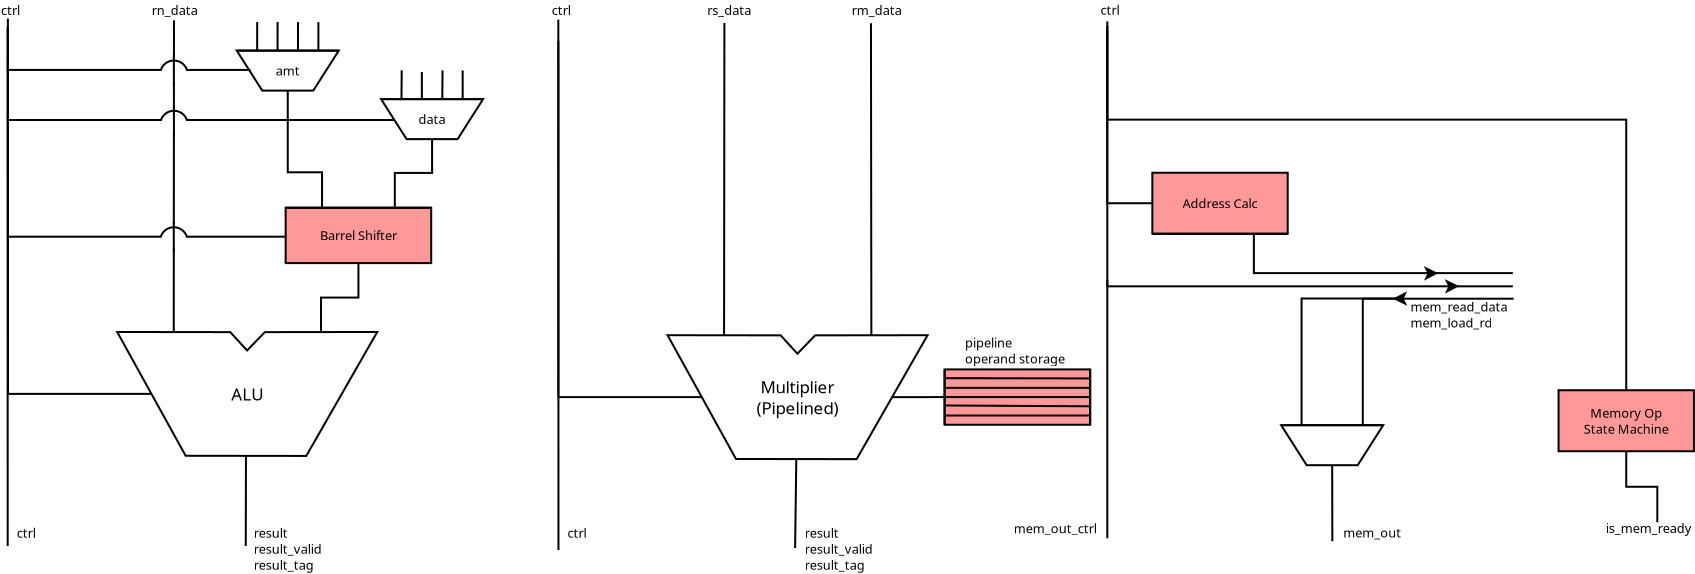 <?xml version="1.0" encoding="UTF-8"?>
<dia:diagram xmlns:dia="http://www.lysator.liu.se/~alla/dia/">
  <dia:layer name="Background" visible="true" active="true">
    <dia:object type="Standard - Polygon" version="0" id="O0">
      <dia:attribute name="obj_pos">
        <dia:point val="23.75,16.608"/>
      </dia:attribute>
      <dia:attribute name="obj_bb">
        <dia:rectangle val="10.665,16.558;23.837,22.855"/>
      </dia:attribute>
      <dia:attribute name="poly_points">
        <dia:point val="23.75,16.608"/>
        <dia:point val="20.203,22.805"/>
        <dia:point val="14.171,22.797"/>
        <dia:point val="10.75,16.608"/>
        <dia:point val="16.402,16.615"/>
        <dia:point val="17.242,17.533"/>
        <dia:point val="18.129,16.615"/>
      </dia:attribute>
      <dia:attribute name="show_background">
        <dia:boolean val="true"/>
      </dia:attribute>
    </dia:object>
    <dia:object type="Standard - Text" version="1" id="O1">
      <dia:attribute name="obj_pos">
        <dia:point val="17.25,19.706"/>
      </dia:attribute>
      <dia:attribute name="obj_bb">
        <dia:rectangle val="16.435,19.213;18.065,20.2"/>
      </dia:attribute>
      <dia:attribute name="text">
        <dia:composite type="text">
          <dia:attribute name="string">
            <dia:string>#ALU#</dia:string>
          </dia:attribute>
          <dia:attribute name="font">
            <dia:font family="sans" style="0" name="Helvetica"/>
          </dia:attribute>
          <dia:attribute name="height">
            <dia:real val="1.058"/>
          </dia:attribute>
          <dia:attribute name="pos">
            <dia:point val="17.25,20.0"/>
          </dia:attribute>
          <dia:attribute name="color">
            <dia:color val="#000000"/>
          </dia:attribute>
          <dia:attribute name="alignment">
            <dia:enum val="1"/>
          </dia:attribute>
        </dia:composite>
      </dia:attribute>
      <dia:attribute name="valign">
        <dia:enum val="2"/>
      </dia:attribute>
      <dia:connections>
        <dia:connection handle="0" to="O0" connection="14"/>
      </dia:connections>
    </dia:object>
    <dia:object type="Standard - Box" version="0" id="O2">
      <dia:attribute name="obj_pos">
        <dia:point val="19.171,10.396"/>
      </dia:attribute>
      <dia:attribute name="obj_bb">
        <dia:rectangle val="19.121,10.346;26.499,13.214"/>
      </dia:attribute>
      <dia:attribute name="elem_corner">
        <dia:point val="19.171,10.396"/>
      </dia:attribute>
      <dia:attribute name="elem_width">
        <dia:real val="7.278"/>
      </dia:attribute>
      <dia:attribute name="elem_height">
        <dia:real val="2.768"/>
      </dia:attribute>
      <dia:attribute name="border_width">
        <dia:real val="0.1"/>
      </dia:attribute>
      <dia:attribute name="inner_color">
        <dia:color val="#ff9999"/>
      </dia:attribute>
      <dia:attribute name="show_background">
        <dia:boolean val="true"/>
      </dia:attribute>
    </dia:object>
    <dia:object type="Standard - Text" version="1" id="O3">
      <dia:attribute name="obj_pos">
        <dia:point val="22.81,11.78"/>
      </dia:attribute>
      <dia:attribute name="obj_bb">
        <dia:rectangle val="20.7,11.407;24.92,12.154"/>
      </dia:attribute>
      <dia:attribute name="text">
        <dia:composite type="text">
          <dia:attribute name="string">
            <dia:string>#Barrel Shifter#</dia:string>
          </dia:attribute>
          <dia:attribute name="font">
            <dia:font family="sans" style="0" name="Helvetica"/>
          </dia:attribute>
          <dia:attribute name="height">
            <dia:real val="0.8"/>
          </dia:attribute>
          <dia:attribute name="pos">
            <dia:point val="22.81,12.002"/>
          </dia:attribute>
          <dia:attribute name="color">
            <dia:color val="#000000"/>
          </dia:attribute>
          <dia:attribute name="alignment">
            <dia:enum val="1"/>
          </dia:attribute>
        </dia:composite>
      </dia:attribute>
      <dia:attribute name="valign">
        <dia:enum val="2"/>
      </dia:attribute>
      <dia:connections>
        <dia:connection handle="0" to="O2" connection="8"/>
      </dia:connections>
    </dia:object>
    <dia:group>
      <dia:object type="Geometric - Trapezoid" version="1" id="O4">
        <dia:attribute name="obj_pos">
          <dia:point val="23.943,4.966"/>
        </dia:attribute>
        <dia:attribute name="obj_bb">
          <dia:rectangle val="23.852,4.916;29.134,7.016"/>
        </dia:attribute>
        <dia:attribute name="meta">
          <dia:composite type="dict"/>
        </dia:attribute>
        <dia:attribute name="elem_corner">
          <dia:point val="23.943,4.966"/>
        </dia:attribute>
        <dia:attribute name="elem_width">
          <dia:real val="5.1"/>
        </dia:attribute>
        <dia:attribute name="elem_height">
          <dia:real val="2"/>
        </dia:attribute>
        <dia:attribute name="line_width">
          <dia:real val="0.1"/>
        </dia:attribute>
        <dia:attribute name="line_colour">
          <dia:color val="#000000"/>
        </dia:attribute>
        <dia:attribute name="fill_colour">
          <dia:color val="#ffffff"/>
        </dia:attribute>
        <dia:attribute name="show_background">
          <dia:boolean val="true"/>
        </dia:attribute>
        <dia:attribute name="line_style">
          <dia:enum val="0"/>
          <dia:real val="1"/>
        </dia:attribute>
        <dia:attribute name="flip_horizontal">
          <dia:boolean val="false"/>
        </dia:attribute>
        <dia:attribute name="flip_vertical">
          <dia:boolean val="true"/>
        </dia:attribute>
        <dia:attribute name="subscale">
          <dia:real val="1"/>
        </dia:attribute>
      </dia:object>
      <dia:object type="Standard - Line" version="0" id="O5">
        <dia:attribute name="obj_pos">
          <dia:point val="23.943,4.966"/>
        </dia:attribute>
        <dia:attribute name="obj_bb">
          <dia:rectangle val="23.893,4.916;29.093,5.016"/>
        </dia:attribute>
        <dia:attribute name="conn_endpoints">
          <dia:point val="23.943,4.966"/>
          <dia:point val="29.043,4.966"/>
        </dia:attribute>
        <dia:attribute name="numcp">
          <dia:int val="4"/>
        </dia:attribute>
        <dia:connections>
          <dia:connection handle="0" to="O4" connection="5"/>
          <dia:connection handle="1" to="O4" connection="3"/>
        </dia:connections>
      </dia:object>
    </dia:group>
    <dia:object type="Standard - Line" version="0" id="O6">
      <dia:attribute name="obj_pos">
        <dia:point val="19.171,10.396"/>
      </dia:attribute>
      <dia:attribute name="obj_bb">
        <dia:rectangle val="19.121,10.346;26.499,10.446"/>
      </dia:attribute>
      <dia:attribute name="conn_endpoints">
        <dia:point val="19.171,10.396"/>
        <dia:point val="26.449,10.396"/>
      </dia:attribute>
      <dia:attribute name="numcp">
        <dia:int val="3"/>
      </dia:attribute>
      <dia:connections>
        <dia:connection handle="0" to="O2" connection="0"/>
        <dia:connection handle="1" to="O2" connection="2"/>
      </dia:connections>
    </dia:object>
    <dia:group>
      <dia:object type="Geometric - Trapezoid" version="1" id="O7">
        <dia:attribute name="obj_pos">
          <dia:point val="16.727,2.54"/>
        </dia:attribute>
        <dia:attribute name="obj_bb">
          <dia:rectangle val="16.636,2.49;21.919,4.59"/>
        </dia:attribute>
        <dia:attribute name="meta">
          <dia:composite type="dict"/>
        </dia:attribute>
        <dia:attribute name="elem_corner">
          <dia:point val="16.727,2.54"/>
        </dia:attribute>
        <dia:attribute name="elem_width">
          <dia:real val="5.1"/>
        </dia:attribute>
        <dia:attribute name="elem_height">
          <dia:real val="2"/>
        </dia:attribute>
        <dia:attribute name="line_width">
          <dia:real val="0.1"/>
        </dia:attribute>
        <dia:attribute name="line_colour">
          <dia:color val="#000000"/>
        </dia:attribute>
        <dia:attribute name="fill_colour">
          <dia:color val="#ffffff"/>
        </dia:attribute>
        <dia:attribute name="show_background">
          <dia:boolean val="true"/>
        </dia:attribute>
        <dia:attribute name="line_style">
          <dia:enum val="0"/>
          <dia:real val="1"/>
        </dia:attribute>
        <dia:attribute name="flip_horizontal">
          <dia:boolean val="false"/>
        </dia:attribute>
        <dia:attribute name="flip_vertical">
          <dia:boolean val="true"/>
        </dia:attribute>
        <dia:attribute name="subscale">
          <dia:real val="1"/>
        </dia:attribute>
      </dia:object>
      <dia:object type="Standard - Line" version="0" id="O8">
        <dia:attribute name="obj_pos">
          <dia:point val="16.727,2.54"/>
        </dia:attribute>
        <dia:attribute name="obj_bb">
          <dia:rectangle val="16.677,2.49;21.878,2.59"/>
        </dia:attribute>
        <dia:attribute name="conn_endpoints">
          <dia:point val="16.727,2.54"/>
          <dia:point val="21.828,2.54"/>
        </dia:attribute>
        <dia:attribute name="numcp">
          <dia:int val="4"/>
        </dia:attribute>
        <dia:connections>
          <dia:connection handle="0" to="O7" connection="5"/>
          <dia:connection handle="1" to="O7" connection="3"/>
        </dia:connections>
      </dia:object>
    </dia:group>
    <dia:object type="Standard - ZigZagLine" version="1" id="O9">
      <dia:attribute name="obj_pos">
        <dia:point val="19.277,4.54"/>
      </dia:attribute>
      <dia:attribute name="obj_bb">
        <dia:rectangle val="19.227,4.49;21.041,10.446"/>
      </dia:attribute>
      <dia:attribute name="orth_points">
        <dia:point val="19.277,4.54"/>
        <dia:point val="19.277,8.624"/>
        <dia:point val="20.991,8.624"/>
        <dia:point val="20.991,10.396"/>
      </dia:attribute>
      <dia:attribute name="orth_orient">
        <dia:enum val="1"/>
        <dia:enum val="0"/>
        <dia:enum val="1"/>
      </dia:attribute>
      <dia:attribute name="autorouting">
        <dia:boolean val="false"/>
      </dia:attribute>
      <dia:connections>
        <dia:connection handle="0" to="O7" connection="1"/>
        <dia:connection handle="1" to="O6" connection="0"/>
      </dia:connections>
    </dia:object>
    <dia:object type="Standard - ZigZagLine" version="1" id="O10">
      <dia:attribute name="obj_pos">
        <dia:point val="26.493,6.966"/>
      </dia:attribute>
      <dia:attribute name="obj_bb">
        <dia:rectangle val="24.579,6.916;26.543,10.446"/>
      </dia:attribute>
      <dia:attribute name="orth_points">
        <dia:point val="26.493,6.966"/>
        <dia:point val="26.493,8.655"/>
        <dia:point val="24.63,8.655"/>
        <dia:point val="24.63,10.396"/>
      </dia:attribute>
      <dia:attribute name="orth_orient">
        <dia:enum val="1"/>
        <dia:enum val="0"/>
        <dia:enum val="1"/>
      </dia:attribute>
      <dia:attribute name="autorouting">
        <dia:boolean val="false"/>
      </dia:attribute>
      <dia:connections>
        <dia:connection handle="0" to="O4" connection="1"/>
        <dia:connection handle="1" to="O6" connection="2"/>
      </dia:connections>
    </dia:object>
    <dia:object type="Standard - Line" version="0" id="O11">
      <dia:attribute name="obj_pos">
        <dia:point val="17.747,2.54"/>
      </dia:attribute>
      <dia:attribute name="obj_bb">
        <dia:rectangle val="17.697,1.062;17.799,2.59"/>
      </dia:attribute>
      <dia:attribute name="conn_endpoints">
        <dia:point val="17.747,2.54"/>
        <dia:point val="17.749,1.112"/>
      </dia:attribute>
      <dia:attribute name="numcp">
        <dia:int val="1"/>
      </dia:attribute>
      <dia:connections>
        <dia:connection handle="0" to="O8" connection="0"/>
      </dia:connections>
    </dia:object>
    <dia:object type="Standard - Line" version="0" id="O12">
      <dia:attribute name="obj_pos">
        <dia:point val="18.767,2.54"/>
      </dia:attribute>
      <dia:attribute name="obj_bb">
        <dia:rectangle val="18.717,1.06;18.819,2.59"/>
      </dia:attribute>
      <dia:attribute name="conn_endpoints">
        <dia:point val="18.767,2.54"/>
        <dia:point val="18.769,1.11"/>
      </dia:attribute>
      <dia:attribute name="numcp">
        <dia:int val="1"/>
      </dia:attribute>
      <dia:connections>
        <dia:connection handle="0" to="O8" connection="1"/>
      </dia:connections>
    </dia:object>
    <dia:object type="Standard - Line" version="0" id="O13">
      <dia:attribute name="obj_pos">
        <dia:point val="19.788,2.54"/>
      </dia:attribute>
      <dia:attribute name="obj_bb">
        <dia:rectangle val="19.738,1.066;19.839,2.59"/>
      </dia:attribute>
      <dia:attribute name="conn_endpoints">
        <dia:point val="19.788,2.54"/>
        <dia:point val="19.789,1.116"/>
      </dia:attribute>
      <dia:attribute name="numcp">
        <dia:int val="1"/>
      </dia:attribute>
      <dia:connections>
        <dia:connection handle="0" to="O8" connection="2"/>
      </dia:connections>
    </dia:object>
    <dia:object type="Standard - Line" version="0" id="O14">
      <dia:attribute name="obj_pos">
        <dia:point val="20.808,2.54"/>
      </dia:attribute>
      <dia:attribute name="obj_bb">
        <dia:rectangle val="20.758,1.066;20.859,2.59"/>
      </dia:attribute>
      <dia:attribute name="conn_endpoints">
        <dia:point val="20.808,2.54"/>
        <dia:point val="20.809,1.116"/>
      </dia:attribute>
      <dia:attribute name="numcp">
        <dia:int val="1"/>
      </dia:attribute>
      <dia:connections>
        <dia:connection handle="0" to="O8" connection="3"/>
      </dia:connections>
    </dia:object>
    <dia:object type="Standard - Line" version="0" id="O15">
      <dia:attribute name="obj_pos">
        <dia:point val="24.963,4.966"/>
      </dia:attribute>
      <dia:attribute name="obj_bb">
        <dia:rectangle val="24.913,3.473;25.026,5.017"/>
      </dia:attribute>
      <dia:attribute name="conn_endpoints">
        <dia:point val="24.963,4.966"/>
        <dia:point val="24.975,3.523"/>
      </dia:attribute>
      <dia:attribute name="numcp">
        <dia:int val="1"/>
      </dia:attribute>
      <dia:connections>
        <dia:connection handle="0" to="O5" connection="0"/>
      </dia:connections>
    </dia:object>
    <dia:object type="Standard - Line" version="0" id="O16">
      <dia:attribute name="obj_pos">
        <dia:point val="25.983,4.966"/>
      </dia:attribute>
      <dia:attribute name="obj_bb">
        <dia:rectangle val="25.931,3.558;26.033,5.016"/>
      </dia:attribute>
      <dia:attribute name="conn_endpoints">
        <dia:point val="25.983,4.966"/>
        <dia:point val="25.981,3.608"/>
      </dia:attribute>
      <dia:attribute name="numcp">
        <dia:int val="1"/>
      </dia:attribute>
      <dia:connections>
        <dia:connection handle="0" to="O5" connection="1"/>
      </dia:connections>
    </dia:object>
    <dia:object type="Standard - Line" version="0" id="O17">
      <dia:attribute name="obj_pos">
        <dia:point val="27.003,4.966"/>
      </dia:attribute>
      <dia:attribute name="obj_bb">
        <dia:rectangle val="26.953,3.477;27.065,5.017"/>
      </dia:attribute>
      <dia:attribute name="conn_endpoints">
        <dia:point val="27.003,4.966"/>
        <dia:point val="27.015,3.528"/>
      </dia:attribute>
      <dia:attribute name="numcp">
        <dia:int val="1"/>
      </dia:attribute>
      <dia:connections>
        <dia:connection handle="0" to="O5" connection="2"/>
      </dia:connections>
    </dia:object>
    <dia:object type="Standard - Line" version="0" id="O18">
      <dia:attribute name="obj_pos">
        <dia:point val="28.023,4.966"/>
      </dia:attribute>
      <dia:attribute name="obj_bb">
        <dia:rectangle val="27.971,3.48;28.073,5.016"/>
      </dia:attribute>
      <dia:attribute name="conn_endpoints">
        <dia:point val="28.023,4.966"/>
        <dia:point val="28.021,3.53"/>
      </dia:attribute>
      <dia:attribute name="numcp">
        <dia:int val="1"/>
      </dia:attribute>
      <dia:connections>
        <dia:connection handle="0" to="O5" connection="3"/>
      </dia:connections>
    </dia:object>
    <dia:object type="Standard - ZigZagLine" version="1" id="O19">
      <dia:attribute name="obj_pos">
        <dia:point val="22.81,13.165"/>
      </dia:attribute>
      <dia:attribute name="obj_bb">
        <dia:rectangle val="20.889,13.114;22.86,16.662"/>
      </dia:attribute>
      <dia:attribute name="orth_points">
        <dia:point val="22.81,13.165"/>
        <dia:point val="22.81,14.888"/>
        <dia:point val="20.939,14.888"/>
        <dia:point val="20.939,16.612"/>
      </dia:attribute>
      <dia:attribute name="orth_orient">
        <dia:enum val="1"/>
        <dia:enum val="0"/>
        <dia:enum val="1"/>
      </dia:attribute>
      <dia:attribute name="autorouting">
        <dia:boolean val="true"/>
      </dia:attribute>
      <dia:connections>
        <dia:connection handle="0" to="O2" connection="6"/>
        <dia:connection handle="1" to="O0" connection="13"/>
      </dia:connections>
    </dia:object>
    <dia:object type="Standard - Line" version="0" id="O20">
      <dia:attribute name="obj_pos">
        <dia:point val="13.576,16.612"/>
      </dia:attribute>
      <dia:attribute name="obj_bb">
        <dia:rectangle val="13.526,0.976;13.638,16.662"/>
      </dia:attribute>
      <dia:attribute name="conn_endpoints">
        <dia:point val="13.576,16.612"/>
        <dia:point val="13.588,1.026"/>
      </dia:attribute>
      <dia:attribute name="numcp">
        <dia:int val="1"/>
      </dia:attribute>
      <dia:connections>
        <dia:connection handle="0" to="O0" connection="7"/>
      </dia:connections>
    </dia:object>
    <dia:object type="Standard - Text" version="1" id="O21">
      <dia:attribute name="obj_pos">
        <dia:point val="12.478,0.753"/>
      </dia:attribute>
      <dia:attribute name="obj_bb">
        <dia:rectangle val="12.478,0.158;14.898,0.906"/>
      </dia:attribute>
      <dia:attribute name="text">
        <dia:composite type="text">
          <dia:attribute name="string">
            <dia:string>#rn_data#</dia:string>
          </dia:attribute>
          <dia:attribute name="font">
            <dia:font family="sans" style="0" name="Helvetica"/>
          </dia:attribute>
          <dia:attribute name="height">
            <dia:real val="0.8"/>
          </dia:attribute>
          <dia:attribute name="pos">
            <dia:point val="12.478,0.753"/>
          </dia:attribute>
          <dia:attribute name="color">
            <dia:color val="#000000"/>
          </dia:attribute>
          <dia:attribute name="alignment">
            <dia:enum val="0"/>
          </dia:attribute>
        </dia:composite>
      </dia:attribute>
      <dia:attribute name="valign">
        <dia:enum val="3"/>
      </dia:attribute>
    </dia:object>
    <dia:object type="Standard - Text" version="1" id="O22">
      <dia:attribute name="obj_pos">
        <dia:point val="26.493,5.966"/>
      </dia:attribute>
      <dia:attribute name="obj_bb">
        <dia:rectangle val="25.772,5.593;27.214,6.34"/>
      </dia:attribute>
      <dia:attribute name="text">
        <dia:composite type="text">
          <dia:attribute name="string">
            <dia:string>#data#</dia:string>
          </dia:attribute>
          <dia:attribute name="font">
            <dia:font family="sans" style="0" name="Helvetica"/>
          </dia:attribute>
          <dia:attribute name="height">
            <dia:real val="0.8"/>
          </dia:attribute>
          <dia:attribute name="pos">
            <dia:point val="26.493,6.188"/>
          </dia:attribute>
          <dia:attribute name="color">
            <dia:color val="#000000"/>
          </dia:attribute>
          <dia:attribute name="alignment">
            <dia:enum val="1"/>
          </dia:attribute>
        </dia:composite>
      </dia:attribute>
      <dia:attribute name="valign">
        <dia:enum val="2"/>
      </dia:attribute>
      <dia:connections>
        <dia:connection handle="0" to="O4" connection="8"/>
      </dia:connections>
    </dia:object>
    <dia:object type="Standard - Text" version="1" id="O23">
      <dia:attribute name="obj_pos">
        <dia:point val="19.277,3.54"/>
      </dia:attribute>
      <dia:attribute name="obj_bb">
        <dia:rectangle val="18.645,3.167;19.91,3.914"/>
      </dia:attribute>
      <dia:attribute name="text">
        <dia:composite type="text">
          <dia:attribute name="string">
            <dia:string>#amt#</dia:string>
          </dia:attribute>
          <dia:attribute name="font">
            <dia:font family="sans" style="0" name="Helvetica"/>
          </dia:attribute>
          <dia:attribute name="height">
            <dia:real val="0.8"/>
          </dia:attribute>
          <dia:attribute name="pos">
            <dia:point val="19.277,3.762"/>
          </dia:attribute>
          <dia:attribute name="color">
            <dia:color val="#000000"/>
          </dia:attribute>
          <dia:attribute name="alignment">
            <dia:enum val="1"/>
          </dia:attribute>
        </dia:composite>
      </dia:attribute>
      <dia:attribute name="valign">
        <dia:enum val="2"/>
      </dia:attribute>
      <dia:connections>
        <dia:connection handle="0" to="O7" connection="8"/>
      </dia:connections>
    </dia:object>
    <dia:object type="Standard - ZigZagLine" version="1" id="O24">
      <dia:attribute name="obj_pos">
        <dia:point val="5.283,0.936"/>
      </dia:attribute>
      <dia:attribute name="obj_bb">
        <dia:rectangle val="5.233,0.886;17.415,3.59"/>
      </dia:attribute>
      <dia:attribute name="orth_points">
        <dia:point val="5.283,0.936"/>
        <dia:point val="5.283,3.505"/>
        <dia:point val="17.365,3.505"/>
        <dia:point val="17.365,3.54"/>
      </dia:attribute>
      <dia:attribute name="orth_orient">
        <dia:enum val="1"/>
        <dia:enum val="0"/>
        <dia:enum val="1"/>
      </dia:attribute>
      <dia:attribute name="autorouting">
        <dia:boolean val="false"/>
      </dia:attribute>
      <dia:connections>
        <dia:connection handle="1" to="O7" connection="7"/>
      </dia:connections>
    </dia:object>
    <dia:object type="Standard - ZigZagLine" version="1" id="O25">
      <dia:attribute name="obj_pos">
        <dia:point val="5.286,2.878"/>
      </dia:attribute>
      <dia:attribute name="obj_bb">
        <dia:rectangle val="5.236,2.828;24.631,6.059"/>
      </dia:attribute>
      <dia:attribute name="orth_points">
        <dia:point val="5.286,2.878"/>
        <dia:point val="5.286,6.009"/>
        <dia:point val="24.581,6.009"/>
        <dia:point val="24.581,5.966"/>
      </dia:attribute>
      <dia:attribute name="orth_orient">
        <dia:enum val="1"/>
        <dia:enum val="0"/>
        <dia:enum val="1"/>
      </dia:attribute>
      <dia:attribute name="autorouting">
        <dia:boolean val="false"/>
      </dia:attribute>
      <dia:connections>
        <dia:connection handle="1" to="O4" connection="7"/>
      </dia:connections>
    </dia:object>
    <dia:object type="Standard - ZigZagLine" version="1" id="O26">
      <dia:attribute name="obj_pos">
        <dia:point val="5.286,5.641"/>
      </dia:attribute>
      <dia:attribute name="obj_bb">
        <dia:rectangle val="5.236,5.591;19.221,11.894"/>
      </dia:attribute>
      <dia:attribute name="orth_points">
        <dia:point val="5.286,5.641"/>
        <dia:point val="5.286,11.844"/>
        <dia:point val="19.171,11.844"/>
        <dia:point val="19.171,11.78"/>
      </dia:attribute>
      <dia:attribute name="orth_orient">
        <dia:enum val="1"/>
        <dia:enum val="0"/>
        <dia:enum val="1"/>
      </dia:attribute>
      <dia:attribute name="autorouting">
        <dia:boolean val="false"/>
      </dia:attribute>
      <dia:connections>
        <dia:connection handle="1" to="O2" connection="3"/>
      </dia:connections>
    </dia:object>
    <dia:object type="Standard - Text" version="1" id="O27">
      <dia:attribute name="obj_pos">
        <dia:point val="4.939,0.753"/>
      </dia:attribute>
      <dia:attribute name="obj_bb">
        <dia:rectangle val="4.939,0.158;5.981,0.906"/>
      </dia:attribute>
      <dia:attribute name="text">
        <dia:composite type="text">
          <dia:attribute name="string">
            <dia:string>#ctrl#</dia:string>
          </dia:attribute>
          <dia:attribute name="font">
            <dia:font family="sans" style="0" name="Helvetica"/>
          </dia:attribute>
          <dia:attribute name="height">
            <dia:real val="0.8"/>
          </dia:attribute>
          <dia:attribute name="pos">
            <dia:point val="4.939,0.753"/>
          </dia:attribute>
          <dia:attribute name="color">
            <dia:color val="#000000"/>
          </dia:attribute>
          <dia:attribute name="alignment">
            <dia:enum val="0"/>
          </dia:attribute>
        </dia:composite>
      </dia:attribute>
      <dia:attribute name="valign">
        <dia:enum val="3"/>
      </dia:attribute>
    </dia:object>
    <dia:object type="Standard - Line" version="0" id="O28">
      <dia:attribute name="obj_pos">
        <dia:point val="5.27,1.367"/>
      </dia:attribute>
      <dia:attribute name="obj_bb">
        <dia:rectangle val="5.22,1.317;5.324,27.36"/>
      </dia:attribute>
      <dia:attribute name="conn_endpoints">
        <dia:point val="5.27,1.367"/>
        <dia:point val="5.274,27.31"/>
      </dia:attribute>
      <dia:attribute name="numcp">
        <dia:int val="1"/>
      </dia:attribute>
    </dia:object>
    <dia:object type="Standard - Line" version="0" id="O29">
      <dia:attribute name="obj_pos">
        <dia:point val="17.187,22.801"/>
      </dia:attribute>
      <dia:attribute name="obj_bb">
        <dia:rectangle val="17.127,22.751;17.237,27.36"/>
      </dia:attribute>
      <dia:attribute name="conn_endpoints">
        <dia:point val="17.187,22.801"/>
        <dia:point val="17.177,27.31"/>
      </dia:attribute>
      <dia:attribute name="numcp">
        <dia:int val="1"/>
      </dia:attribute>
      <dia:connections>
        <dia:connection handle="0" to="O0" connection="3"/>
      </dia:connections>
    </dia:object>
    <dia:group>
      <dia:object type="Standard - Ellipse" version="0" id="O30">
        <dia:attribute name="obj_pos">
          <dia:point val="13.016,5.44"/>
        </dia:attribute>
        <dia:attribute name="obj_bb">
          <dia:rectangle val="12.966,5.39;14.2,6.624"/>
        </dia:attribute>
        <dia:attribute name="elem_corner">
          <dia:point val="13.016,5.44"/>
        </dia:attribute>
        <dia:attribute name="elem_width">
          <dia:real val="1.135"/>
        </dia:attribute>
        <dia:attribute name="elem_height">
          <dia:real val="1.135"/>
        </dia:attribute>
        <dia:attribute name="border_width">
          <dia:real val="0.1"/>
        </dia:attribute>
        <dia:attribute name="border_color">
          <dia:color val="#ffffff"/>
        </dia:attribute>
        <dia:attribute name="aspect">
          <dia:enum val="2"/>
        </dia:attribute>
      </dia:object>
      <dia:object type="Standard - Arc" version="0" id="O31">
        <dia:attribute name="obj_pos">
          <dia:point val="14.248,6.046"/>
        </dia:attribute>
        <dia:attribute name="obj_bb">
          <dia:rectangle val="12.876,5.497;14.298,6.096"/>
        </dia:attribute>
        <dia:attribute name="conn_endpoints">
          <dia:point val="14.248,6.046"/>
          <dia:point val="12.926,6.045"/>
        </dia:attribute>
        <dia:attribute name="curve_distance">
          <dia:real val="0.499"/>
        </dia:attribute>
      </dia:object>
      <dia:object type="Standard - Line" version="0" id="O32">
        <dia:attribute name="obj_pos">
          <dia:point val="13.584,5.251"/>
        </dia:attribute>
        <dia:attribute name="obj_bb">
          <dia:rectangle val="13.534,5.201;13.637,6.82"/>
        </dia:attribute>
        <dia:attribute name="conn_endpoints">
          <dia:point val="13.584,5.251"/>
          <dia:point val="13.587,6.77"/>
        </dia:attribute>
        <dia:attribute name="numcp">
          <dia:int val="1"/>
        </dia:attribute>
      </dia:object>
    </dia:group>
    <dia:group>
      <dia:object type="Standard - Ellipse" version="0" id="O33">
        <dia:attribute name="obj_pos">
          <dia:point val="13.013,2.929"/>
        </dia:attribute>
        <dia:attribute name="obj_bb">
          <dia:rectangle val="12.963,2.879;14.197,4.113"/>
        </dia:attribute>
        <dia:attribute name="elem_corner">
          <dia:point val="13.013,2.929"/>
        </dia:attribute>
        <dia:attribute name="elem_width">
          <dia:real val="1.135"/>
        </dia:attribute>
        <dia:attribute name="elem_height">
          <dia:real val="1.135"/>
        </dia:attribute>
        <dia:attribute name="border_width">
          <dia:real val="0.1"/>
        </dia:attribute>
        <dia:attribute name="border_color">
          <dia:color val="#ffffff"/>
        </dia:attribute>
        <dia:attribute name="aspect">
          <dia:enum val="2"/>
        </dia:attribute>
      </dia:object>
      <dia:object type="Standard - Arc" version="0" id="O34">
        <dia:attribute name="obj_pos">
          <dia:point val="14.245,3.535"/>
        </dia:attribute>
        <dia:attribute name="obj_bb">
          <dia:rectangle val="12.873,2.986;14.295,3.585"/>
        </dia:attribute>
        <dia:attribute name="conn_endpoints">
          <dia:point val="14.245,3.535"/>
          <dia:point val="12.923,3.534"/>
        </dia:attribute>
        <dia:attribute name="curve_distance">
          <dia:real val="0.499"/>
        </dia:attribute>
      </dia:object>
      <dia:object type="Standard - Line" version="0" id="O35">
        <dia:attribute name="obj_pos">
          <dia:point val="13.581,2.74"/>
        </dia:attribute>
        <dia:attribute name="obj_bb">
          <dia:rectangle val="13.531,2.69;13.634,4.309"/>
        </dia:attribute>
        <dia:attribute name="conn_endpoints">
          <dia:point val="13.581,2.74"/>
          <dia:point val="13.584,4.259"/>
        </dia:attribute>
        <dia:attribute name="numcp">
          <dia:int val="1"/>
        </dia:attribute>
      </dia:object>
    </dia:group>
    <dia:group>
      <dia:object type="Standard - Ellipse" version="0" id="O36">
        <dia:attribute name="obj_pos">
          <dia:point val="13.008,11.264"/>
        </dia:attribute>
        <dia:attribute name="obj_bb">
          <dia:rectangle val="12.958,11.214;14.193,12.448"/>
        </dia:attribute>
        <dia:attribute name="elem_corner">
          <dia:point val="13.008,11.264"/>
        </dia:attribute>
        <dia:attribute name="elem_width">
          <dia:real val="1.135"/>
        </dia:attribute>
        <dia:attribute name="elem_height">
          <dia:real val="1.135"/>
        </dia:attribute>
        <dia:attribute name="border_width">
          <dia:real val="0.1"/>
        </dia:attribute>
        <dia:attribute name="border_color">
          <dia:color val="#ffffff"/>
        </dia:attribute>
        <dia:attribute name="aspect">
          <dia:enum val="2"/>
        </dia:attribute>
      </dia:object>
      <dia:object type="Standard - Arc" version="0" id="O37">
        <dia:attribute name="obj_pos">
          <dia:point val="14.241,11.87"/>
        </dia:attribute>
        <dia:attribute name="obj_bb">
          <dia:rectangle val="12.869,11.321;14.29,11.92"/>
        </dia:attribute>
        <dia:attribute name="conn_endpoints">
          <dia:point val="14.241,11.87"/>
          <dia:point val="12.919,11.87"/>
        </dia:attribute>
        <dia:attribute name="curve_distance">
          <dia:real val="0.499"/>
        </dia:attribute>
      </dia:object>
      <dia:object type="Standard - Line" version="0" id="O38">
        <dia:attribute name="obj_pos">
          <dia:point val="13.577,11.075"/>
        </dia:attribute>
        <dia:attribute name="obj_bb">
          <dia:rectangle val="13.527,11.025;13.63,12.644"/>
        </dia:attribute>
        <dia:attribute name="conn_endpoints">
          <dia:point val="13.577,11.075"/>
          <dia:point val="13.579,12.594"/>
        </dia:attribute>
        <dia:attribute name="numcp">
          <dia:int val="1"/>
        </dia:attribute>
      </dia:object>
    </dia:group>
    <dia:object type="Standard - Text" version="1" id="O39">
      <dia:attribute name="obj_pos">
        <dia:point val="17.577,26.892"/>
      </dia:attribute>
      <dia:attribute name="obj_bb">
        <dia:rectangle val="17.577,26.278;21.258,28.681"/>
      </dia:attribute>
      <dia:attribute name="text">
        <dia:composite type="text">
          <dia:attribute name="string">
            <dia:string>#result
result_valid
result_tag#</dia:string>
          </dia:attribute>
          <dia:attribute name="font">
            <dia:font family="sans" style="0" name="Helvetica"/>
          </dia:attribute>
          <dia:attribute name="height">
            <dia:real val="0.8"/>
          </dia:attribute>
          <dia:attribute name="pos">
            <dia:point val="17.577,26.892"/>
          </dia:attribute>
          <dia:attribute name="color">
            <dia:color val="#000000"/>
          </dia:attribute>
          <dia:attribute name="alignment">
            <dia:enum val="0"/>
          </dia:attribute>
        </dia:composite>
      </dia:attribute>
      <dia:attribute name="valign">
        <dia:enum val="3"/>
      </dia:attribute>
    </dia:object>
    <dia:object type="Standard - Text" version="1" id="O40">
      <dia:attribute name="obj_pos">
        <dia:point val="5.726,26.892"/>
      </dia:attribute>
      <dia:attribute name="obj_bb">
        <dia:rectangle val="5.726,26.297;6.769,27.044"/>
      </dia:attribute>
      <dia:attribute name="text">
        <dia:composite type="text">
          <dia:attribute name="string">
            <dia:string>#ctrl#</dia:string>
          </dia:attribute>
          <dia:attribute name="font">
            <dia:font family="sans" style="0" name="Helvetica"/>
          </dia:attribute>
          <dia:attribute name="height">
            <dia:real val="0.8"/>
          </dia:attribute>
          <dia:attribute name="pos">
            <dia:point val="5.726,26.892"/>
          </dia:attribute>
          <dia:attribute name="color">
            <dia:color val="#000000"/>
          </dia:attribute>
          <dia:attribute name="alignment">
            <dia:enum val="0"/>
          </dia:attribute>
        </dia:composite>
      </dia:attribute>
      <dia:attribute name="valign">
        <dia:enum val="3"/>
      </dia:attribute>
    </dia:object>
    <dia:object type="Standard - Polygon" version="0" id="O41">
      <dia:attribute name="obj_pos">
        <dia:point val="51.268,16.769"/>
      </dia:attribute>
      <dia:attribute name="obj_bb">
        <dia:rectangle val="38.182,16.719;51.354,23.016"/>
      </dia:attribute>
      <dia:attribute name="poly_points">
        <dia:point val="51.268,16.769"/>
        <dia:point val="47.72,22.966"/>
        <dia:point val="41.688,22.958"/>
        <dia:point val="38.267,16.769"/>
        <dia:point val="43.92,16.776"/>
        <dia:point val="44.76,17.694"/>
        <dia:point val="45.646,16.776"/>
      </dia:attribute>
      <dia:attribute name="show_background">
        <dia:boolean val="true"/>
      </dia:attribute>
    </dia:object>
    <dia:object type="Standard - Text" version="1" id="O42">
      <dia:attribute name="obj_pos">
        <dia:point val="44.767,19.867"/>
      </dia:attribute>
      <dia:attribute name="obj_bb">
        <dia:rectangle val="42.512,18.808;47.047,20.927"/>
      </dia:attribute>
      <dia:attribute name="text">
        <dia:composite type="text">
          <dia:attribute name="string">
            <dia:string>#Multiplier
(Pipelined)#</dia:string>
          </dia:attribute>
          <dia:attribute name="font">
            <dia:font family="sans" style="0" name="Helvetica"/>
          </dia:attribute>
          <dia:attribute name="height">
            <dia:real val="1.058"/>
          </dia:attribute>
          <dia:attribute name="pos">
            <dia:point val="44.767,19.62"/>
          </dia:attribute>
          <dia:attribute name="color">
            <dia:color val="#000000"/>
          </dia:attribute>
          <dia:attribute name="alignment">
            <dia:enum val="1"/>
          </dia:attribute>
        </dia:composite>
      </dia:attribute>
      <dia:attribute name="valign">
        <dia:enum val="2"/>
      </dia:attribute>
      <dia:connections>
        <dia:connection handle="0" to="O41" connection="14"/>
      </dia:connections>
    </dia:object>
    <dia:object type="Standard - ZigZagLine" version="1" id="O43">
      <dia:attribute name="obj_pos">
        <dia:point val="5.287,1.854"/>
      </dia:attribute>
      <dia:attribute name="obj_bb">
        <dia:rectangle val="5.237,1.804;12.51,19.753"/>
      </dia:attribute>
      <dia:attribute name="orth_points">
        <dia:point val="5.287,1.854"/>
        <dia:point val="5.287,19.703"/>
        <dia:point val="12.46,19.703"/>
      </dia:attribute>
      <dia:attribute name="orth_orient">
        <dia:enum val="1"/>
        <dia:enum val="0"/>
      </dia:attribute>
      <dia:attribute name="autorouting">
        <dia:boolean val="false"/>
      </dia:attribute>
      <dia:connections>
        <dia:connection handle="1" to="O0" connection="5"/>
      </dia:connections>
    </dia:object>
    <dia:object type="Standard - Text" version="1" id="O44">
      <dia:attribute name="obj_pos">
        <dia:point val="32.476,0.753"/>
      </dia:attribute>
      <dia:attribute name="obj_bb">
        <dia:rectangle val="32.476,0.158;33.519,0.906"/>
      </dia:attribute>
      <dia:attribute name="text">
        <dia:composite type="text">
          <dia:attribute name="string">
            <dia:string>#ctrl#</dia:string>
          </dia:attribute>
          <dia:attribute name="font">
            <dia:font family="sans" style="0" name="Helvetica"/>
          </dia:attribute>
          <dia:attribute name="height">
            <dia:real val="0.8"/>
          </dia:attribute>
          <dia:attribute name="pos">
            <dia:point val="32.476,0.753"/>
          </dia:attribute>
          <dia:attribute name="color">
            <dia:color val="#000000"/>
          </dia:attribute>
          <dia:attribute name="alignment">
            <dia:enum val="0"/>
          </dia:attribute>
        </dia:composite>
      </dia:attribute>
      <dia:attribute name="valign">
        <dia:enum val="3"/>
      </dia:attribute>
    </dia:object>
    <dia:object type="Standard - Line" version="0" id="O45">
      <dia:attribute name="obj_pos">
        <dia:point val="32.805,0.988"/>
      </dia:attribute>
      <dia:attribute name="obj_bb">
        <dia:rectangle val="32.755,0.938;32.862,27.56"/>
      </dia:attribute>
      <dia:attribute name="conn_endpoints">
        <dia:point val="32.805,0.988"/>
        <dia:point val="32.812,27.51"/>
      </dia:attribute>
      <dia:attribute name="numcp">
        <dia:int val="1"/>
      </dia:attribute>
    </dia:object>
    <dia:object type="Standard - Text" version="1" id="O46">
      <dia:attribute name="obj_pos">
        <dia:point val="33.264,26.892"/>
      </dia:attribute>
      <dia:attribute name="obj_bb">
        <dia:rectangle val="33.264,26.297;34.306,27.044"/>
      </dia:attribute>
      <dia:attribute name="text">
        <dia:composite type="text">
          <dia:attribute name="string">
            <dia:string>#ctrl#</dia:string>
          </dia:attribute>
          <dia:attribute name="font">
            <dia:font family="sans" style="0" name="Helvetica"/>
          </dia:attribute>
          <dia:attribute name="height">
            <dia:real val="0.8"/>
          </dia:attribute>
          <dia:attribute name="pos">
            <dia:point val="33.264,26.892"/>
          </dia:attribute>
          <dia:attribute name="color">
            <dia:color val="#000000"/>
          </dia:attribute>
          <dia:attribute name="alignment">
            <dia:enum val="0"/>
          </dia:attribute>
        </dia:composite>
      </dia:attribute>
      <dia:attribute name="valign">
        <dia:enum val="3"/>
      </dia:attribute>
    </dia:object>
    <dia:object type="Standard - ZigZagLine" version="1" id="O47">
      <dia:attribute name="obj_pos">
        <dia:point val="32.808,2.054"/>
      </dia:attribute>
      <dia:attribute name="obj_bb">
        <dia:rectangle val="32.758,2.004;40.011,19.914"/>
      </dia:attribute>
      <dia:attribute name="orth_points">
        <dia:point val="32.808,2.054"/>
        <dia:point val="32.808,19.864"/>
        <dia:point val="39.961,19.864"/>
      </dia:attribute>
      <dia:attribute name="orth_orient">
        <dia:enum val="1"/>
        <dia:enum val="0"/>
      </dia:attribute>
      <dia:attribute name="autorouting">
        <dia:boolean val="false"/>
      </dia:attribute>
      <dia:connections>
        <dia:connection handle="1" to="O41" connection="5"/>
      </dia:connections>
    </dia:object>
    <dia:object type="Standard - Line" version="0" id="O48">
      <dia:attribute name="obj_pos">
        <dia:point val="44.704,22.962"/>
      </dia:attribute>
      <dia:attribute name="obj_bb">
        <dia:rectangle val="44.593,22.911;44.755,27.46"/>
      </dia:attribute>
      <dia:attribute name="conn_endpoints">
        <dia:point val="44.704,22.962"/>
        <dia:point val="44.644,27.409"/>
      </dia:attribute>
      <dia:attribute name="numcp">
        <dia:int val="1"/>
      </dia:attribute>
      <dia:connections>
        <dia:connection handle="0" to="O41" connection="3"/>
      </dia:connections>
    </dia:object>
    <dia:object type="Standard - Text" version="1" id="O49">
      <dia:attribute name="obj_pos">
        <dia:point val="45.132,26.892"/>
      </dia:attribute>
      <dia:attribute name="obj_bb">
        <dia:rectangle val="45.132,26.278;48.813,28.681"/>
      </dia:attribute>
      <dia:attribute name="text">
        <dia:composite type="text">
          <dia:attribute name="string">
            <dia:string>#result
result_valid
result_tag#</dia:string>
          </dia:attribute>
          <dia:attribute name="font">
            <dia:font family="sans" style="0" name="Helvetica"/>
          </dia:attribute>
          <dia:attribute name="height">
            <dia:real val="0.8"/>
          </dia:attribute>
          <dia:attribute name="pos">
            <dia:point val="45.132,26.892"/>
          </dia:attribute>
          <dia:attribute name="color">
            <dia:color val="#000000"/>
          </dia:attribute>
          <dia:attribute name="alignment">
            <dia:enum val="0"/>
          </dia:attribute>
        </dia:composite>
      </dia:attribute>
      <dia:attribute name="valign">
        <dia:enum val="3"/>
      </dia:attribute>
    </dia:object>
    <dia:object type="Standard - Line" version="0" id="O50">
      <dia:attribute name="obj_pos">
        <dia:point val="41.093,16.773"/>
      </dia:attribute>
      <dia:attribute name="obj_bb">
        <dia:rectangle val="41.044,1.108;41.159,16.823"/>
      </dia:attribute>
      <dia:attribute name="conn_endpoints">
        <dia:point val="41.093,16.773"/>
        <dia:point val="41.109,1.158"/>
      </dia:attribute>
      <dia:attribute name="numcp">
        <dia:int val="1"/>
      </dia:attribute>
      <dia:connections>
        <dia:connection handle="0" to="O41" connection="7"/>
      </dia:connections>
    </dia:object>
    <dia:object type="Standard - Line" version="0" id="O51">
      <dia:attribute name="obj_pos">
        <dia:point val="48.457,16.773"/>
      </dia:attribute>
      <dia:attribute name="obj_bb">
        <dia:rectangle val="48.387,1.121;48.507,16.823"/>
      </dia:attribute>
      <dia:attribute name="conn_endpoints">
        <dia:point val="48.457,16.773"/>
        <dia:point val="48.437,1.171"/>
      </dia:attribute>
      <dia:attribute name="numcp">
        <dia:int val="1"/>
      </dia:attribute>
      <dia:connections>
        <dia:connection handle="0" to="O41" connection="13"/>
      </dia:connections>
    </dia:object>
    <dia:object type="Standard - Text" version="1" id="O52">
      <dia:attribute name="obj_pos">
        <dia:point val="40.255,0.753"/>
      </dia:attribute>
      <dia:attribute name="obj_bb">
        <dia:rectangle val="40.255,0.158;42.612,0.906"/>
      </dia:attribute>
      <dia:attribute name="text">
        <dia:composite type="text">
          <dia:attribute name="string">
            <dia:string>#rs_data#</dia:string>
          </dia:attribute>
          <dia:attribute name="font">
            <dia:font family="sans" style="0" name="Helvetica"/>
          </dia:attribute>
          <dia:attribute name="height">
            <dia:real val="0.8"/>
          </dia:attribute>
          <dia:attribute name="pos">
            <dia:point val="40.255,0.753"/>
          </dia:attribute>
          <dia:attribute name="color">
            <dia:color val="#000000"/>
          </dia:attribute>
          <dia:attribute name="alignment">
            <dia:enum val="0"/>
          </dia:attribute>
        </dia:composite>
      </dia:attribute>
      <dia:attribute name="valign">
        <dia:enum val="3"/>
      </dia:attribute>
    </dia:object>
    <dia:object type="Standard - Text" version="1" id="O53">
      <dia:attribute name="obj_pos">
        <dia:point val="47.473,0.753"/>
      </dia:attribute>
      <dia:attribute name="obj_bb">
        <dia:rectangle val="47.473,0.158;50.11,0.906"/>
      </dia:attribute>
      <dia:attribute name="text">
        <dia:composite type="text">
          <dia:attribute name="string">
            <dia:string>#rm_data#</dia:string>
          </dia:attribute>
          <dia:attribute name="font">
            <dia:font family="sans" style="0" name="Helvetica"/>
          </dia:attribute>
          <dia:attribute name="height">
            <dia:real val="0.8"/>
          </dia:attribute>
          <dia:attribute name="pos">
            <dia:point val="47.473,0.753"/>
          </dia:attribute>
          <dia:attribute name="color">
            <dia:color val="#000000"/>
          </dia:attribute>
          <dia:attribute name="alignment">
            <dia:enum val="0"/>
          </dia:attribute>
        </dia:composite>
      </dia:attribute>
      <dia:attribute name="valign">
        <dia:enum val="3"/>
      </dia:attribute>
    </dia:object>
    <dia:object type="Standard - Box" version="0" id="O54">
      <dia:attribute name="obj_pos">
        <dia:point val="62.506,8.646"/>
      </dia:attribute>
      <dia:attribute name="obj_bb">
        <dia:rectangle val="62.456,8.596;69.324,11.746"/>
      </dia:attribute>
      <dia:attribute name="elem_corner">
        <dia:point val="62.506,8.646"/>
      </dia:attribute>
      <dia:attribute name="elem_width">
        <dia:real val="6.768"/>
      </dia:attribute>
      <dia:attribute name="elem_height">
        <dia:real val="3.05"/>
      </dia:attribute>
      <dia:attribute name="border_width">
        <dia:real val="0.1"/>
      </dia:attribute>
      <dia:attribute name="inner_color">
        <dia:color val="#ff9999"/>
      </dia:attribute>
      <dia:attribute name="show_background">
        <dia:boolean val="true"/>
      </dia:attribute>
    </dia:object>
    <dia:object type="Standard - Text" version="1" id="O55">
      <dia:attribute name="obj_pos">
        <dia:point val="65.89,10.171"/>
      </dia:attribute>
      <dia:attribute name="obj_bb">
        <dia:rectangle val="63.829,9.798;67.951,10.545"/>
      </dia:attribute>
      <dia:attribute name="text">
        <dia:composite type="text">
          <dia:attribute name="string">
            <dia:string>#Address Calc#</dia:string>
          </dia:attribute>
          <dia:attribute name="font">
            <dia:font family="sans" style="0" name="Helvetica"/>
          </dia:attribute>
          <dia:attribute name="height">
            <dia:real val="0.8"/>
          </dia:attribute>
          <dia:attribute name="pos">
            <dia:point val="65.89,10.393"/>
          </dia:attribute>
          <dia:attribute name="color">
            <dia:color val="#000000"/>
          </dia:attribute>
          <dia:attribute name="alignment">
            <dia:enum val="1"/>
          </dia:attribute>
        </dia:composite>
      </dia:attribute>
      <dia:attribute name="valign">
        <dia:enum val="2"/>
      </dia:attribute>
      <dia:connections>
        <dia:connection handle="0" to="O54" connection="8"/>
      </dia:connections>
    </dia:object>
    <dia:group>
      <dia:object type="Geometric - Trapezoid" version="1" id="O56">
        <dia:attribute name="obj_pos">
          <dia:point val="68.948,21.269"/>
        </dia:attribute>
        <dia:attribute name="obj_bb">
          <dia:rectangle val="68.857,21.219;74.139,23.319"/>
        </dia:attribute>
        <dia:attribute name="meta">
          <dia:composite type="dict"/>
        </dia:attribute>
        <dia:attribute name="elem_corner">
          <dia:point val="68.948,21.269"/>
        </dia:attribute>
        <dia:attribute name="elem_width">
          <dia:real val="5.1"/>
        </dia:attribute>
        <dia:attribute name="elem_height">
          <dia:real val="2"/>
        </dia:attribute>
        <dia:attribute name="line_width">
          <dia:real val="0.1"/>
        </dia:attribute>
        <dia:attribute name="line_colour">
          <dia:color val="#000000"/>
        </dia:attribute>
        <dia:attribute name="fill_colour">
          <dia:color val="#ffffff"/>
        </dia:attribute>
        <dia:attribute name="show_background">
          <dia:boolean val="true"/>
        </dia:attribute>
        <dia:attribute name="line_style">
          <dia:enum val="0"/>
          <dia:real val="1"/>
        </dia:attribute>
        <dia:attribute name="flip_horizontal">
          <dia:boolean val="false"/>
        </dia:attribute>
        <dia:attribute name="flip_vertical">
          <dia:boolean val="true"/>
        </dia:attribute>
        <dia:attribute name="subscale">
          <dia:real val="1"/>
        </dia:attribute>
      </dia:object>
      <dia:object type="Standard - Line" version="0" id="O57">
        <dia:attribute name="obj_pos">
          <dia:point val="68.948,21.269"/>
        </dia:attribute>
        <dia:attribute name="obj_bb">
          <dia:rectangle val="68.898,21.219;74.098,21.319"/>
        </dia:attribute>
        <dia:attribute name="conn_endpoints">
          <dia:point val="68.948,21.269"/>
          <dia:point val="74.048,21.269"/>
        </dia:attribute>
        <dia:attribute name="numcp">
          <dia:int val="4"/>
        </dia:attribute>
        <dia:connections>
          <dia:connection handle="0" to="O56" connection="5"/>
          <dia:connection handle="1" to="O56" connection="3"/>
        </dia:connections>
      </dia:object>
    </dia:group>
    <dia:object type="Standard - ZigZagLine" version="1" id="O58">
      <dia:attribute name="obj_pos">
        <dia:point val="74.793,14.944"/>
      </dia:attribute>
      <dia:attribute name="obj_bb">
        <dia:rectangle val="69.918,14.883;74.843,21.319"/>
      </dia:attribute>
      <dia:attribute name="orth_points">
        <dia:point val="74.793,14.944"/>
        <dia:point val="74.793,14.934"/>
        <dia:point val="69.968,14.934"/>
        <dia:point val="69.968,21.269"/>
      </dia:attribute>
      <dia:attribute name="orth_orient">
        <dia:enum val="1"/>
        <dia:enum val="0"/>
        <dia:enum val="1"/>
      </dia:attribute>
      <dia:attribute name="autorouting">
        <dia:boolean val="false"/>
      </dia:attribute>
      <dia:connections>
        <dia:connection handle="0" to="O62" connection="0"/>
        <dia:connection handle="1" to="O57" connection="0"/>
      </dia:connections>
    </dia:object>
    <dia:object type="Standard - ZigZagLine" version="1" id="O59">
      <dia:attribute name="obj_pos">
        <dia:point val="80.568,14.944"/>
      </dia:attribute>
      <dia:attribute name="obj_bb">
        <dia:rectangle val="72.978,14.894;80.618,21.319"/>
      </dia:attribute>
      <dia:attribute name="orth_points">
        <dia:point val="80.568,14.944"/>
        <dia:point val="73.028,14.944"/>
        <dia:point val="73.028,21.269"/>
      </dia:attribute>
      <dia:attribute name="orth_orient">
        <dia:enum val="0"/>
        <dia:enum val="1"/>
      </dia:attribute>
      <dia:attribute name="autorouting">
        <dia:boolean val="false"/>
      </dia:attribute>
      <dia:connections>
        <dia:connection handle="1" to="O57" connection="3"/>
      </dia:connections>
    </dia:object>
    <dia:object type="Standard - Line" version="0" id="O60">
      <dia:attribute name="obj_pos">
        <dia:point val="62.506,11.697"/>
      </dia:attribute>
      <dia:attribute name="obj_bb">
        <dia:rectangle val="62.456,11.646;69.324,11.746"/>
      </dia:attribute>
      <dia:attribute name="conn_endpoints">
        <dia:point val="62.506,11.697"/>
        <dia:point val="69.274,11.697"/>
      </dia:attribute>
      <dia:attribute name="numcp">
        <dia:int val="3"/>
      </dia:attribute>
      <dia:connections>
        <dia:connection handle="0" to="O54" connection="5"/>
        <dia:connection handle="1" to="O54" connection="7"/>
      </dia:connections>
    </dia:object>
    <dia:object type="Standard - ZigZagLine" version="1" id="O61">
      <dia:attribute name="obj_pos">
        <dia:point val="67.582,11.697"/>
      </dia:attribute>
      <dia:attribute name="obj_bb">
        <dia:rectangle val="67.532,11.646;80.581,13.714"/>
      </dia:attribute>
      <dia:attribute name="orth_points">
        <dia:point val="67.582,11.697"/>
        <dia:point val="67.582,13.664"/>
        <dia:point val="80.531,13.664"/>
      </dia:attribute>
      <dia:attribute name="orth_orient">
        <dia:enum val="1"/>
        <dia:enum val="0"/>
      </dia:attribute>
      <dia:attribute name="autorouting">
        <dia:boolean val="false"/>
      </dia:attribute>
      <dia:connections>
        <dia:connection handle="0" to="O60" connection="2"/>
      </dia:connections>
    </dia:object>
    <dia:object type="Standard - Line" version="0" id="O62">
      <dia:attribute name="obj_pos">
        <dia:point val="74.527,14.947"/>
      </dia:attribute>
      <dia:attribute name="obj_bb">
        <dia:rectangle val="74.476,14.575;75.256,15.299"/>
      </dia:attribute>
      <dia:attribute name="conn_endpoints">
        <dia:point val="74.527,14.947"/>
        <dia:point val="75.058,14.94"/>
      </dia:attribute>
      <dia:attribute name="numcp">
        <dia:int val="1"/>
      </dia:attribute>
      <dia:attribute name="start_arrow">
        <dia:enum val="22"/>
      </dia:attribute>
      <dia:attribute name="start_arrow_length">
        <dia:real val="0.5"/>
      </dia:attribute>
      <dia:attribute name="start_arrow_width">
        <dia:real val="0.5"/>
      </dia:attribute>
    </dia:object>
    <dia:object type="Standard - Line" version="0" id="O63">
      <dia:attribute name="obj_pos">
        <dia:point val="76.275,13.675"/>
      </dia:attribute>
      <dia:attribute name="obj_bb">
        <dia:rectangle val="76.189,13.315;76.918,14.038"/>
      </dia:attribute>
      <dia:attribute name="conn_endpoints">
        <dia:point val="76.275,13.675"/>
        <dia:point val="76.806,13.668"/>
      </dia:attribute>
      <dia:attribute name="numcp">
        <dia:int val="1"/>
      </dia:attribute>
      <dia:attribute name="end_arrow">
        <dia:enum val="22"/>
      </dia:attribute>
      <dia:attribute name="end_arrow_length">
        <dia:real val="0.5"/>
      </dia:attribute>
      <dia:attribute name="end_arrow_width">
        <dia:real val="0.5"/>
      </dia:attribute>
    </dia:object>
    <dia:object type="Standard - ZigZagLine" version="1" id="O64">
      <dia:attribute name="obj_pos">
        <dia:point val="60.255,14.003"/>
      </dia:attribute>
      <dia:attribute name="obj_bb">
        <dia:rectangle val="60.205,13.953;80.581,14.375"/>
      </dia:attribute>
      <dia:attribute name="orth_points">
        <dia:point val="60.255,14.003"/>
        <dia:point val="60.255,14.325"/>
        <dia:point val="80.531,14.325"/>
      </dia:attribute>
      <dia:attribute name="orth_orient">
        <dia:enum val="1"/>
        <dia:enum val="0"/>
      </dia:attribute>
      <dia:attribute name="autorouting">
        <dia:boolean val="false"/>
      </dia:attribute>
      <dia:connections>
        <dia:connection handle="0" to="O68" connection="0"/>
      </dia:connections>
    </dia:object>
    <dia:object type="Standard - Line" version="0" id="O65">
      <dia:attribute name="obj_pos">
        <dia:point val="77.319,14.325"/>
      </dia:attribute>
      <dia:attribute name="obj_bb">
        <dia:rectangle val="77.233,13.964;77.962,14.688"/>
      </dia:attribute>
      <dia:attribute name="conn_endpoints">
        <dia:point val="77.319,14.325"/>
        <dia:point val="77.85,14.317"/>
      </dia:attribute>
      <dia:attribute name="numcp">
        <dia:int val="1"/>
      </dia:attribute>
      <dia:attribute name="end_arrow">
        <dia:enum val="22"/>
      </dia:attribute>
      <dia:attribute name="end_arrow_length">
        <dia:real val="0.5"/>
      </dia:attribute>
      <dia:attribute name="end_arrow_width">
        <dia:real val="0.5"/>
      </dia:attribute>
    </dia:object>
    <dia:object type="Standard - Text" version="1" id="O66">
      <dia:attribute name="obj_pos">
        <dia:point val="75.411,15.589"/>
      </dia:attribute>
      <dia:attribute name="obj_bb">
        <dia:rectangle val="75.411,14.994;80.576,16.541"/>
      </dia:attribute>
      <dia:attribute name="text">
        <dia:composite type="text">
          <dia:attribute name="string">
            <dia:string>#mem_read_data
mem_load_rd#</dia:string>
          </dia:attribute>
          <dia:attribute name="font">
            <dia:font family="sans" style="0" name="Helvetica"/>
          </dia:attribute>
          <dia:attribute name="height">
            <dia:real val="0.8"/>
          </dia:attribute>
          <dia:attribute name="pos">
            <dia:point val="75.411,15.589"/>
          </dia:attribute>
          <dia:attribute name="color">
            <dia:color val="#000000"/>
          </dia:attribute>
          <dia:attribute name="alignment">
            <dia:enum val="0"/>
          </dia:attribute>
        </dia:composite>
      </dia:attribute>
      <dia:attribute name="valign">
        <dia:enum val="3"/>
      </dia:attribute>
    </dia:object>
    <dia:object type="Standard - Text" version="1" id="O67">
      <dia:attribute name="obj_pos">
        <dia:point val="59.919,0.744"/>
      </dia:attribute>
      <dia:attribute name="obj_bb">
        <dia:rectangle val="59.919,0.149;60.961,0.897"/>
      </dia:attribute>
      <dia:attribute name="text">
        <dia:composite type="text">
          <dia:attribute name="string">
            <dia:string>#ctrl#</dia:string>
          </dia:attribute>
          <dia:attribute name="font">
            <dia:font family="sans" style="0" name="Helvetica"/>
          </dia:attribute>
          <dia:attribute name="height">
            <dia:real val="0.8"/>
          </dia:attribute>
          <dia:attribute name="pos">
            <dia:point val="59.919,0.744"/>
          </dia:attribute>
          <dia:attribute name="color">
            <dia:color val="#000000"/>
          </dia:attribute>
          <dia:attribute name="alignment">
            <dia:enum val="0"/>
          </dia:attribute>
        </dia:composite>
      </dia:attribute>
      <dia:attribute name="valign">
        <dia:enum val="3"/>
      </dia:attribute>
    </dia:object>
    <dia:object type="Standard - Line" version="0" id="O68">
      <dia:attribute name="obj_pos">
        <dia:point val="60.255,1.079"/>
      </dia:attribute>
      <dia:attribute name="obj_bb">
        <dia:rectangle val="60.204,1.029;60.305,26.977"/>
      </dia:attribute>
      <dia:attribute name="conn_endpoints">
        <dia:point val="60.255,1.079"/>
        <dia:point val="60.254,26.927"/>
      </dia:attribute>
      <dia:attribute name="numcp">
        <dia:int val="1"/>
      </dia:attribute>
    </dia:object>
    <dia:object type="Standard - Text" version="1" id="O69">
      <dia:attribute name="obj_pos">
        <dia:point val="55.579,26.677"/>
      </dia:attribute>
      <dia:attribute name="obj_bb">
        <dia:rectangle val="55.579,26.082;59.949,26.83"/>
      </dia:attribute>
      <dia:attribute name="text">
        <dia:composite type="text">
          <dia:attribute name="string">
            <dia:string>#mem_out_ctrl#</dia:string>
          </dia:attribute>
          <dia:attribute name="font">
            <dia:font family="sans" style="0" name="Helvetica"/>
          </dia:attribute>
          <dia:attribute name="height">
            <dia:real val="0.8"/>
          </dia:attribute>
          <dia:attribute name="pos">
            <dia:point val="55.579,26.677"/>
          </dia:attribute>
          <dia:attribute name="color">
            <dia:color val="#000000"/>
          </dia:attribute>
          <dia:attribute name="alignment">
            <dia:enum val="0"/>
          </dia:attribute>
        </dia:composite>
      </dia:attribute>
      <dia:attribute name="valign">
        <dia:enum val="3"/>
      </dia:attribute>
    </dia:object>
    <dia:object type="Standard - ZigZagLine" version="1" id="O70">
      <dia:attribute name="obj_pos">
        <dia:point val="60.25,1.501"/>
      </dia:attribute>
      <dia:attribute name="obj_bb">
        <dia:rectangle val="60.2,1.451;62.556,10.221"/>
      </dia:attribute>
      <dia:attribute name="orth_points">
        <dia:point val="60.25,1.501"/>
        <dia:point val="60.25,10.171"/>
        <dia:point val="62.506,10.171"/>
      </dia:attribute>
      <dia:attribute name="orth_orient">
        <dia:enum val="1"/>
        <dia:enum val="0"/>
      </dia:attribute>
      <dia:attribute name="autorouting">
        <dia:boolean val="false"/>
      </dia:attribute>
      <dia:connections>
        <dia:connection handle="1" to="O54" connection="3"/>
      </dia:connections>
    </dia:object>
    <dia:object type="Standard - Line" version="0" id="O71">
      <dia:attribute name="obj_pos">
        <dia:point val="71.498,23.269"/>
      </dia:attribute>
      <dia:attribute name="obj_bb">
        <dia:rectangle val="71.448,23.219;71.556,27.122"/>
      </dia:attribute>
      <dia:attribute name="conn_endpoints">
        <dia:point val="71.498,23.269"/>
        <dia:point val="71.506,27.072"/>
      </dia:attribute>
      <dia:attribute name="numcp">
        <dia:int val="1"/>
      </dia:attribute>
      <dia:connections>
        <dia:connection handle="0" to="O56" connection="1"/>
      </dia:connections>
    </dia:object>
    <dia:object type="Standard - Text" version="1" id="O72">
      <dia:attribute name="obj_pos">
        <dia:point val="72.054,26.882"/>
      </dia:attribute>
      <dia:attribute name="obj_bb">
        <dia:rectangle val="72.054,26.287;75.061,27.035"/>
      </dia:attribute>
      <dia:attribute name="text">
        <dia:composite type="text">
          <dia:attribute name="string">
            <dia:string>#mem_out#</dia:string>
          </dia:attribute>
          <dia:attribute name="font">
            <dia:font family="sans" style="0" name="Helvetica"/>
          </dia:attribute>
          <dia:attribute name="height">
            <dia:real val="0.8"/>
          </dia:attribute>
          <dia:attribute name="pos">
            <dia:point val="72.054,26.882"/>
          </dia:attribute>
          <dia:attribute name="color">
            <dia:color val="#000000"/>
          </dia:attribute>
          <dia:attribute name="alignment">
            <dia:enum val="0"/>
          </dia:attribute>
        </dia:composite>
      </dia:attribute>
      <dia:attribute name="valign">
        <dia:enum val="3"/>
      </dia:attribute>
    </dia:object>
    <dia:object type="Standard - Box" version="0" id="O73">
      <dia:attribute name="obj_pos">
        <dia:point val="82.817,19.521"/>
      </dia:attribute>
      <dia:attribute name="obj_bb">
        <dia:rectangle val="82.767,19.471;89.635,22.621"/>
      </dia:attribute>
      <dia:attribute name="elem_corner">
        <dia:point val="82.817,19.521"/>
      </dia:attribute>
      <dia:attribute name="elem_width">
        <dia:real val="6.768"/>
      </dia:attribute>
      <dia:attribute name="elem_height">
        <dia:real val="3.05"/>
      </dia:attribute>
      <dia:attribute name="border_width">
        <dia:real val="0.1"/>
      </dia:attribute>
      <dia:attribute name="inner_color">
        <dia:color val="#ff9999"/>
      </dia:attribute>
      <dia:attribute name="show_background">
        <dia:boolean val="true"/>
      </dia:attribute>
    </dia:object>
    <dia:object type="Standard - Text" version="1" id="O74">
      <dia:attribute name="obj_pos">
        <dia:point val="86.201,21.046"/>
      </dia:attribute>
      <dia:attribute name="obj_bb">
        <dia:rectangle val="83.913,20.272;88.49,21.82"/>
      </dia:attribute>
      <dia:attribute name="text">
        <dia:composite type="text">
          <dia:attribute name="string">
            <dia:string>#Memory Op
State Machine#</dia:string>
          </dia:attribute>
          <dia:attribute name="font">
            <dia:font family="sans" style="0" name="Helvetica"/>
          </dia:attribute>
          <dia:attribute name="height">
            <dia:real val="0.8"/>
          </dia:attribute>
          <dia:attribute name="pos">
            <dia:point val="86.201,20.867"/>
          </dia:attribute>
          <dia:attribute name="color">
            <dia:color val="#000000"/>
          </dia:attribute>
          <dia:attribute name="alignment">
            <dia:enum val="1"/>
          </dia:attribute>
        </dia:composite>
      </dia:attribute>
      <dia:attribute name="valign">
        <dia:enum val="2"/>
      </dia:attribute>
      <dia:connections>
        <dia:connection handle="0" to="O73" connection="8"/>
      </dia:connections>
    </dia:object>
    <dia:object type="Standard - Text" version="1" id="O75">
      <dia:attribute name="obj_pos">
        <dia:point val="85.171,26.657"/>
      </dia:attribute>
      <dia:attribute name="obj_bb">
        <dia:rectangle val="85.171,26.062;89.784,26.81"/>
      </dia:attribute>
      <dia:attribute name="text">
        <dia:composite type="text">
          <dia:attribute name="string">
            <dia:string>#is_mem_ready#</dia:string>
          </dia:attribute>
          <dia:attribute name="font">
            <dia:font family="sans" style="0" name="Helvetica"/>
          </dia:attribute>
          <dia:attribute name="height">
            <dia:real val="0.8"/>
          </dia:attribute>
          <dia:attribute name="pos">
            <dia:point val="85.171,26.657"/>
          </dia:attribute>
          <dia:attribute name="color">
            <dia:color val="#000000"/>
          </dia:attribute>
          <dia:attribute name="alignment">
            <dia:enum val="0"/>
          </dia:attribute>
        </dia:composite>
      </dia:attribute>
      <dia:attribute name="valign">
        <dia:enum val="3"/>
      </dia:attribute>
    </dia:object>
    <dia:object type="Standard - ZigZagLine" version="1" id="O76">
      <dia:attribute name="obj_pos">
        <dia:point val="86.201,22.571"/>
      </dia:attribute>
      <dia:attribute name="obj_bb">
        <dia:rectangle val="86.151,22.521;87.805,26.174"/>
      </dia:attribute>
      <dia:attribute name="orth_points">
        <dia:point val="86.201,22.571"/>
        <dia:point val="86.201,24.347"/>
        <dia:point val="87.755,24.347"/>
        <dia:point val="87.755,26.124"/>
      </dia:attribute>
      <dia:attribute name="orth_orient">
        <dia:enum val="1"/>
        <dia:enum val="0"/>
        <dia:enum val="1"/>
      </dia:attribute>
      <dia:attribute name="autorouting">
        <dia:boolean val="true"/>
      </dia:attribute>
      <dia:connections>
        <dia:connection handle="0" to="O73" connection="6"/>
      </dia:connections>
    </dia:object>
    <dia:object type="Standard - ZigZagLine" version="1" id="O77">
      <dia:attribute name="obj_pos">
        <dia:point val="60.257,1.29"/>
      </dia:attribute>
      <dia:attribute name="obj_bb">
        <dia:rectangle val="60.206,1.24;86.251,19.571"/>
      </dia:attribute>
      <dia:attribute name="orth_points">
        <dia:point val="60.257,1.29"/>
        <dia:point val="60.257,5.991"/>
        <dia:point val="86.201,5.991"/>
        <dia:point val="86.201,19.521"/>
      </dia:attribute>
      <dia:attribute name="orth_orient">
        <dia:enum val="1"/>
        <dia:enum val="0"/>
        <dia:enum val="1"/>
      </dia:attribute>
      <dia:attribute name="autorouting">
        <dia:boolean val="false"/>
      </dia:attribute>
      <dia:connections>
        <dia:connection handle="1" to="O73" connection="1"/>
      </dia:connections>
    </dia:object>
    <dia:group>
      <dia:object type="Standard - Box" version="0" id="O78">
        <dia:attribute name="obj_pos">
          <dia:point val="52.119,18.479"/>
        </dia:attribute>
        <dia:attribute name="obj_bb">
          <dia:rectangle val="52.069,18.429;59.447,21.297"/>
        </dia:attribute>
        <dia:attribute name="elem_corner">
          <dia:point val="52.119,18.479"/>
        </dia:attribute>
        <dia:attribute name="elem_width">
          <dia:real val="7.278"/>
        </dia:attribute>
        <dia:attribute name="elem_height">
          <dia:real val="2.768"/>
        </dia:attribute>
        <dia:attribute name="border_width">
          <dia:real val="0.1"/>
        </dia:attribute>
        <dia:attribute name="inner_color">
          <dia:color val="#ff9999"/>
        </dia:attribute>
        <dia:attribute name="show_background">
          <dia:boolean val="true"/>
        </dia:attribute>
      </dia:object>
      <dia:object type="Standard - Line" version="0" id="O79">
        <dia:attribute name="obj_pos">
          <dia:point val="52.119,18.479"/>
        </dia:attribute>
        <dia:attribute name="obj_bb">
          <dia:rectangle val="52.069,18.429;52.169,21.297"/>
        </dia:attribute>
        <dia:attribute name="conn_endpoints">
          <dia:point val="52.119,18.479"/>
          <dia:point val="52.119,21.247"/>
        </dia:attribute>
        <dia:attribute name="numcp">
          <dia:int val="5"/>
        </dia:attribute>
        <dia:connections>
          <dia:connection handle="0" to="O78" connection="0"/>
          <dia:connection handle="1" to="O78" connection="5"/>
        </dia:connections>
      </dia:object>
      <dia:object type="Standard - Line" version="0" id="O80">
        <dia:attribute name="obj_pos">
          <dia:point val="59.397,18.479"/>
        </dia:attribute>
        <dia:attribute name="obj_bb">
          <dia:rectangle val="59.347,18.429;59.447,21.297"/>
        </dia:attribute>
        <dia:attribute name="conn_endpoints">
          <dia:point val="59.397,18.479"/>
          <dia:point val="59.397,21.247"/>
        </dia:attribute>
        <dia:attribute name="numcp">
          <dia:int val="5"/>
        </dia:attribute>
        <dia:connections>
          <dia:connection handle="0" to="O78" connection="2"/>
          <dia:connection handle="1" to="O78" connection="7"/>
        </dia:connections>
      </dia:object>
      <dia:object type="Standard - Line" version="0" id="O81">
        <dia:attribute name="obj_pos">
          <dia:point val="52.133,18.917"/>
        </dia:attribute>
        <dia:attribute name="obj_bb">
          <dia:rectangle val="52.083,18.867;59.471,18.98"/>
        </dia:attribute>
        <dia:attribute name="conn_endpoints">
          <dia:point val="52.133,18.917"/>
          <dia:point val="59.421,18.93"/>
        </dia:attribute>
        <dia:attribute name="numcp">
          <dia:int val="1"/>
        </dia:attribute>
      </dia:object>
      <dia:object type="Standard - Line" version="0" id="O82">
        <dia:attribute name="obj_pos">
          <dia:point val="52.119,19.401"/>
        </dia:attribute>
        <dia:attribute name="obj_bb">
          <dia:rectangle val="52.069,19.352;59.447,19.451"/>
        </dia:attribute>
        <dia:attribute name="conn_endpoints">
          <dia:point val="52.119,19.401"/>
          <dia:point val="59.397,19.401"/>
        </dia:attribute>
        <dia:attribute name="numcp">
          <dia:int val="1"/>
        </dia:attribute>
        <dia:connections>
          <dia:connection handle="0" to="O79" connection="1"/>
          <dia:connection handle="1" to="O80" connection="1"/>
        </dia:connections>
      </dia:object>
      <dia:object type="Standard - Line" version="0" id="O83">
        <dia:attribute name="obj_pos">
          <dia:point val="52.119,19.863"/>
        </dia:attribute>
        <dia:attribute name="obj_bb">
          <dia:rectangle val="52.069,19.813;59.447,19.913"/>
        </dia:attribute>
        <dia:attribute name="conn_endpoints">
          <dia:point val="52.119,19.863"/>
          <dia:point val="59.397,19.863"/>
        </dia:attribute>
        <dia:attribute name="numcp">
          <dia:int val="1"/>
        </dia:attribute>
        <dia:connections>
          <dia:connection handle="0" to="O78" connection="3"/>
          <dia:connection handle="1" to="O78" connection="4"/>
        </dia:connections>
      </dia:object>
      <dia:object type="Standard - Line" version="0" id="O84">
        <dia:attribute name="obj_pos">
          <dia:point val="52.1,20.282"/>
        </dia:attribute>
        <dia:attribute name="obj_bb">
          <dia:rectangle val="52.05,20.231;59.447,20.374"/>
        </dia:attribute>
        <dia:attribute name="conn_endpoints">
          <dia:point val="52.1,20.282"/>
          <dia:point val="59.397,20.324"/>
        </dia:attribute>
        <dia:attribute name="numcp">
          <dia:int val="1"/>
        </dia:attribute>
        <dia:connections>
          <dia:connection handle="1" to="O80" connection="3"/>
        </dia:connections>
      </dia:object>
      <dia:object type="Standard - Line" version="0" id="O85">
        <dia:attribute name="obj_pos">
          <dia:point val="52.119,20.785"/>
        </dia:attribute>
        <dia:attribute name="obj_bb">
          <dia:rectangle val="52.069,20.735;59.447,20.835"/>
        </dia:attribute>
        <dia:attribute name="conn_endpoints">
          <dia:point val="52.119,20.785"/>
          <dia:point val="59.397,20.785"/>
        </dia:attribute>
        <dia:attribute name="numcp">
          <dia:int val="1"/>
        </dia:attribute>
        <dia:connections>
          <dia:connection handle="0" to="O79" connection="4"/>
          <dia:connection handle="1" to="O80" connection="4"/>
        </dia:connections>
      </dia:object>
    </dia:group>
    <dia:object type="Standard - Line" version="0" id="O86">
      <dia:attribute name="obj_pos">
        <dia:point val="52.119,19.863"/>
      </dia:attribute>
      <dia:attribute name="obj_bb">
        <dia:rectangle val="49.444,19.813;52.169,19.918"/>
      </dia:attribute>
      <dia:attribute name="conn_endpoints">
        <dia:point val="52.119,19.863"/>
        <dia:point val="49.494,19.867"/>
      </dia:attribute>
      <dia:attribute name="numcp">
        <dia:int val="1"/>
      </dia:attribute>
      <dia:connections>
        <dia:connection handle="0" to="O78" connection="3"/>
        <dia:connection handle="1" to="O41" connection="1"/>
      </dia:connections>
    </dia:object>
    <dia:object type="Standard - Text" version="1" id="O87">
      <dia:attribute name="obj_pos">
        <dia:point val="53.145,17.378"/>
      </dia:attribute>
      <dia:attribute name="obj_bb">
        <dia:rectangle val="53.145,16.782;58.443,18.33"/>
      </dia:attribute>
      <dia:attribute name="text">
        <dia:composite type="text">
          <dia:attribute name="string">
            <dia:string>#pipeline
operand storage#</dia:string>
          </dia:attribute>
          <dia:attribute name="font">
            <dia:font family="sans" style="0" name="Helvetica"/>
          </dia:attribute>
          <dia:attribute name="height">
            <dia:real val="0.8"/>
          </dia:attribute>
          <dia:attribute name="pos">
            <dia:point val="53.145,17.378"/>
          </dia:attribute>
          <dia:attribute name="color">
            <dia:color val="#000000"/>
          </dia:attribute>
          <dia:attribute name="alignment">
            <dia:enum val="0"/>
          </dia:attribute>
        </dia:composite>
      </dia:attribute>
      <dia:attribute name="valign">
        <dia:enum val="3"/>
      </dia:attribute>
    </dia:object>
    <dia:object type="Standard - Text" version="1" id="O88">
      <dia:attribute name="obj_pos">
        <dia:point val="55.202,18.09"/>
      </dia:attribute>
      <dia:attribute name="obj_bb">
        <dia:rectangle val="55.202,17.495;55.202,18.243"/>
      </dia:attribute>
      <dia:attribute name="text">
        <dia:composite type="text">
          <dia:attribute name="string">
            <dia:string>##</dia:string>
          </dia:attribute>
          <dia:attribute name="font">
            <dia:font family="sans" style="0" name="Helvetica"/>
          </dia:attribute>
          <dia:attribute name="height">
            <dia:real val="0.8"/>
          </dia:attribute>
          <dia:attribute name="pos">
            <dia:point val="55.202,18.09"/>
          </dia:attribute>
          <dia:attribute name="color">
            <dia:color val="#000000"/>
          </dia:attribute>
          <dia:attribute name="alignment">
            <dia:enum val="0"/>
          </dia:attribute>
        </dia:composite>
      </dia:attribute>
      <dia:attribute name="valign">
        <dia:enum val="3"/>
      </dia:attribute>
    </dia:object>
  </dia:layer>
</dia:diagram>
